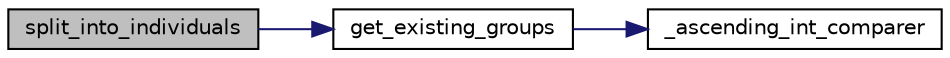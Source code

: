 digraph "split_into_individuals"
{
 // LATEX_PDF_SIZE
  edge [fontname="Helvetica",fontsize="10",labelfontname="Helvetica",labelfontsize="10"];
  node [fontname="Helvetica",fontsize="10",shape=record];
  rankdir="LR";
  Node1 [label="split_into_individuals",height=0.2,width=0.4,color="black", fillcolor="grey75", style="filled", fontcolor="black",tooltip="Give every individual in the group a new group number that does not belong to any other existing grou..."];
  Node1 -> Node2 [color="midnightblue",fontsize="10",style="solid",fontname="Helvetica"];
  Node2 [label="get_existing_groups",height=0.2,width=0.4,color="black", fillcolor="white", style="filled",URL="$group__getters.html#ga9e5a5fb63d74d84617d91d4ae9acf1ee",tooltip="Identify every group number that currently has members."];
  Node2 -> Node3 [color="midnightblue",fontsize="10",style="solid",fontname="Helvetica"];
  Node3 [label="_ascending_int_comparer",height=0.2,width=0.4,color="black", fillcolor="white", style="filled",URL="$group__supporters.html#gadae2e9f7e1061cb20426ba2333b7629b",tooltip="Comparator function for qsort."];
}
